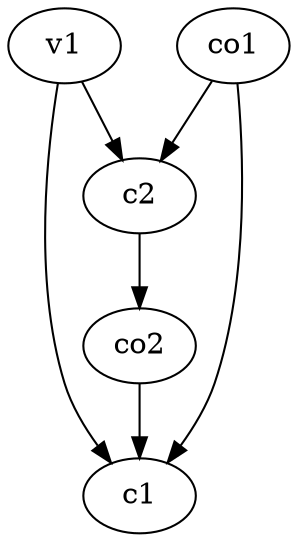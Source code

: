 strict digraph  {
c1;
c2;
v1;
co1;
co2;
c2 -> co2  [weight=1];
v1 -> c2  [weight=1];
v1 -> c1  [weight=1];
co1 -> c1  [weight=1];
co1 -> c2  [weight=1];
co2 -> c1  [weight=1];
}
